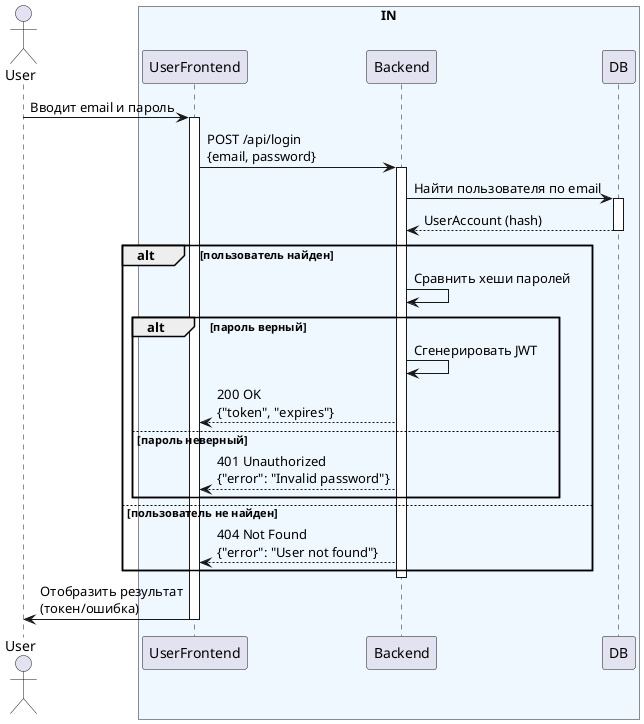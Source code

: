 @startuml
actor User
box "IN" #AliceBlue
participant UserFrontend
participant Backend
participant DB
end box

User -> UserFrontend: Вводит email и пароль
activate UserFrontend

UserFrontend -> Backend: POST /api/login\n{email, password}
activate Backend

Backend -> DB: Найти пользователя по email
activate DB
DB --> Backend: UserAccount (hash)
deactivate DB

alt пользователь найден
    Backend -> Backend: Сравнить хеши паролей
    alt пароль верный
        Backend -> Backend: Сгенерировать JWT
        Backend --> UserFrontend: 200 OK\n{"token", "expires"}
    else пароль неверный
        Backend --> UserFrontend: 401 Unauthorized\n{"error": "Invalid password"}
    end
else пользователь не найден
    Backend --> UserFrontend: 404 Not Found\n{"error": "User not found"}
end

deactivate Backend

UserFrontend -> User: Отобразить результат\n(токен/ошибка)
deactivate UserFrontend
@enduml